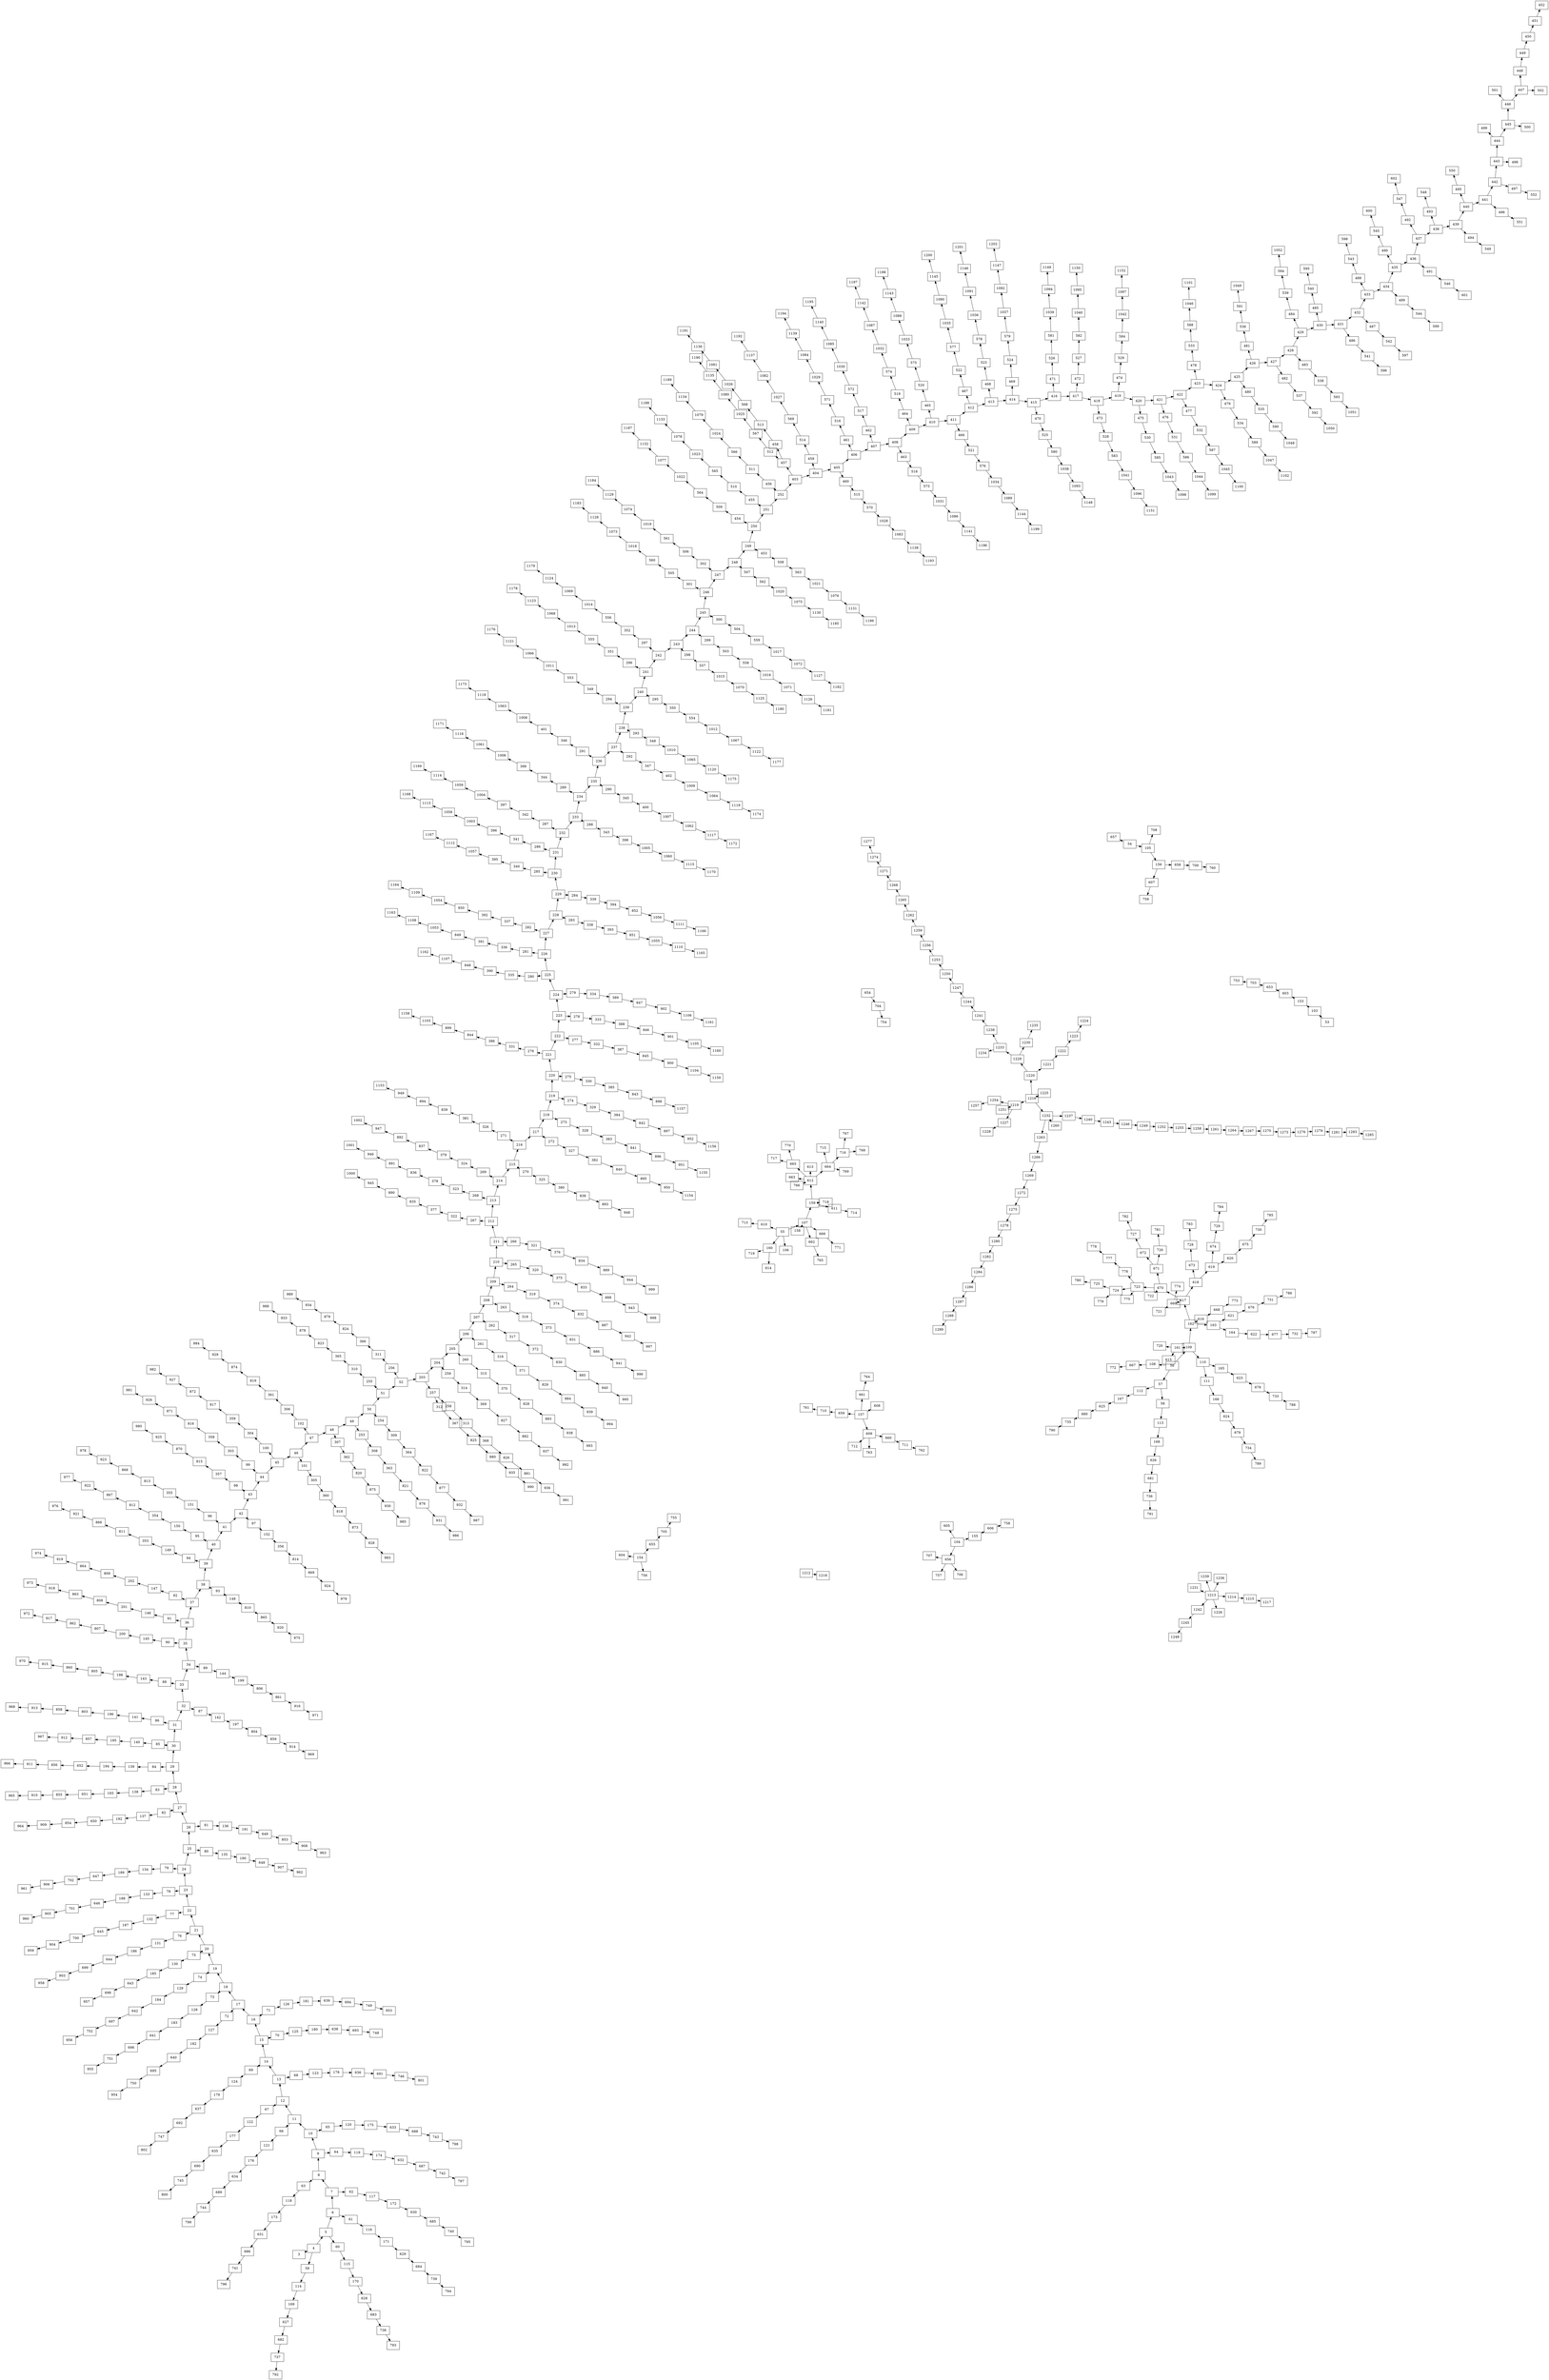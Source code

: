 digraph G {
    node [shape=box];
    graph [layout=neato];
"3" "56" "55" "157" "54" "104" "154" "654" "53" "1212" "1213" "1216""4""3" -> {"4"}
"57" "109" "108""56" -> {"57" "109" "108"}
"160" "107" "610" "106""55" -> { "160" "107" "610" "106"}
"661" "609" "659" "608""157" -> { "661" "609" "659" "608"}
"105" "657""54" -> { "105" "657"}
"155" "656" "605""104" -> { "155" "656" "605"}
"756" "655" "604""154" -> { "756" "655" "604"}
"704""654" -> { "704"}
"103""53" -> { "103"}
"1218""1212" -> {"1218"}
"1214" "1226" "1231" "1236" "1239" "1242""1213" -> { "1214" "1226" "1231" "1236" "1239" "1242"}
"1220" "1225" "1219" "1232""1216" -> {"1220" "1225" "1219" "1232"}
"5" "59""4" -> {"5" "59"}
"58" "112""57" -> {"58" "112"}
"110" "162" "161""109" -> {"110" "162" "161"}
"667""108" -> { "667"}
"719" "614""160" -> { "719" "614"}
"666" "159" "662" "158""107" -> { "666" "159" "662" "158"}
"713""610" -> { "713"}
"764""661" -> { "764"}
"712" "763" "660""609" -> { "712" "763" "660"}
"710""659" -> { "710"}
"156" "708""105" -> { "156" "708"}
"606""155" -> { "606"}
"707" "757" "706""656" -> { "707" "757" "706"}
"705""655" -> { "705"}
"754""704" -> { "754"}
"153""103" -> { "153"}
"1215""1214" -> { "1215"}
"1245""1242" -> {"1245"}
"1229" "1221""1220" -> {"1229" "1221"}
"1227" "1251" "1254""1219" -> {"1227" "1251" "1254"}
"1237" "1260" "1263""1232" -> {"1237" "1260" "1263"}
"6" "60""5" -> {"6" "60"}
"114""59" -> { "114"}
"113""58" -> { "113"}
"167""112" -> { "167"}
"111" "165""110" -> {"111" "165"}
"163" "617" "616""162" -> {"163" "617" "616"}
"720" "615""161" -> { "720" "615"}
"772""667" -> { "772"}
"771""666" -> { "771"}
"718" "612" "611""159" -> { "718" "612" "611"}
"765""662" -> { "765"}
"711""660" -> { "711"}
"761""710" -> { "761"}
"658" "607""156" -> { "658" "607"}
"758""606" -> { "758"}
"755""705" -> { "755"}
"603""153" -> { "603"}
"1217""1215" -> { "1217"}
"1248""1245" -> {"1248"}
"1233" "1230""1229" -> {"1233" "1230"}
"1222""1221" -> { "1222"}
"1228""1227" -> { "1228"}
"1257""1254" -> {"1257"}
"1240""1237" -> {"1240"}
"1266""1263" -> {"1266"}
"7" "61""6" -> {"7" "61"}
"115""60" -> { "115"}
"169""114" -> { "169"}
"168""113" -> { "168"}
"625""167" -> { "625"}
"166""111" -> { "166"}
"623""165" -> { "623"}
"164" "621""163" -> {"164" "621"}
"618" "670" "669""617" -> {"618" "670" "669"}
"668""616" -> { "668"}
"613" "665" "664" "766" "663""612" -> {"613" "665" "664" "766" "663"}
"714""611" -> { "714"}
"762""711" -> { "762"}
"709""658" -> { "709"}
"759""607" -> { "759"}
"653""603" -> { "653"}
"1238" "1234""1233" -> {"1238" "1234"}
"1235""1230" -> {"1235"}
"1223""1222" -> { "1223"}
"1243""1240" -> {"1243"}
"1269""1266" -> {"1269"}
"8" "62""7" -> {"8" "62"}
"116""61" -> { "116"}
"170""115" -> { "170"}
"627""169" -> { "627"}
"626""168" -> { "626"}
"680""625" -> { "680"}
"624""166" -> { "624"}
"678""623" -> { "678"}
"622""164" -> { "622"}
"676""621" -> { "676"}
"619" "673""618" -> {"619" "673"}
"671" "723" "722""670" -> {"671" "723" "722"}
"774" "721""669" -> { "774" "721"}
"773""668" -> { "773"}
"770" "717""665" -> { "770" "717"}
"769" "716" "715""664" -> { "769" "716" "715"}
"760""709" -> { "760"}
"703""653" -> { "703"}
"1241""1238" -> {"1241"}
"1224""1223" -> { "1224"}
"1246""1243" -> {"1246"}
"1272""1269" -> {"1272"}
"9" "63""8" -> {"9" "63"}
"117""62" -> { "117"}
"171""116" -> { "171"}
"628""170" -> { "628"}
"682""627" -> { "682"}
"681""626" -> { "681"}
"735""680" -> { "735"}
"679""624" -> { "679"}
"733""678" -> { "733"}
"677""622" -> { "677"}
"731""676" -> { "731"}
"620" "674""619" -> {"620" "674"}
"728""673" -> { "728"}
"672" "726""671" -> {"672" "726"}
"724" "776" "775""723" -> {"724" "776" "775"}
"768" "767""716" -> { "768" "767"}
"753""703" -> { "753"}
"1244""1241" -> {"1244"}
"1249""1246" -> {"1249"}
"1275""1272" -> {"1275"}
"10" "64""9" -> {"10" "64"}
"118""63" -> { "118"}
"172""117" -> { "172"}
"629""171" -> { "629"}
"683""628" -> { "683"}
"737""682" -> { "737"}
"736""681" -> { "736"}
"790""735" -> { "790"}
"734""679" -> { "734"}
"788""733" -> { "788"}
"732""677" -> { "732"}
"786""731" -> { "786"}
"675""620" -> { "675"}
"729""674" -> { "729"}
"783""728" -> { "783"}
"727""672" -> { "727"}
"781""726" -> { "781"}
"725" "779""724" -> {"725" "779"}
"777""776" -> {"777"}
"1247""1244" -> {"1247"}
"1252""1249" -> {"1252"}
"1278""1275" -> {"1278"}
"11" "65""10" -> {"11" "65"}
"119""64" -> { "119"}
"173""118" -> { "173"}
"630""172" -> { "630"}
"684""629" -> { "684"}
"738""683" -> { "738"}
"792""737" -> { "792"}
"791""736" -> { "791"}
"789""734" -> { "789"}
"787""732" -> { "787"}
"730""675" -> { "730"}
"784""729" -> { "784"}
"782""727" -> { "782"}
"780""725" -> { "780"}
"778""777" -> {"778"}
"1250""1247" -> {"1250"}
"1255""1252" -> {"1255"}
"1280""1278" -> {"1280"}
"12" "66""11" -> {"12" "66"}
"120""65" -> { "120"}
"174""119" -> { "174"}
"631""173" -> { "631"}
"685""630" -> { "685"}
"739""684" -> { "739"}
"793""738" -> { "793"}
"785""730" -> { "785"}
"1253""1250" -> {"1253"}
"1258""1255" -> {"1258"}
"1282""1280" -> {"1282"}
"13" "67""12" -> {"13" "67"}
"121""66" -> { "121"}
"175""120" -> { "175"}
"632""174" -> { "632"}
"686""631" -> { "686"}
"740""685" -> { "740"}
"794""739" -> { "794"}
"1256""1253" -> {"1256"}
"1261""1258" -> {"1261"}
"1284""1282" -> {"1284"}
"14" "68""13" -> {"14" "68"}
"122""67" -> { "122"}
"176""121" -> { "176"}
"633""175" -> { "633"}
"687""632" -> { "687"}
"741""686" -> { "741"}
"795""740" -> { "795"}
"1259""1256" -> {"1259"}
"1264""1261" -> {"1264"}
"1286""1284" -> {"1286"}
"15" "69""14" -> {"15" "69"}
"123""68" -> { "123"}
"177""122" -> { "177"}
"634""176" -> { "634"}
"688""633" -> { "688"}
"742""687" -> { "742"}
"796""741" -> { "796"}
"1262""1259" -> {"1262"}
"1267""1264" -> {"1267"}
"1287""1286" -> {"1287"}
"16" "70""15" -> {"16" "70"}
"124""69" -> { "124"}
"178""123" -> { "178"}
"635""177" -> { "635"}
"689""634" -> { "689"}
"743""688" -> { "743"}
"797""742" -> { "797"}
"1265""1262" -> {"1265"}
"1270""1267" -> {"1270"}
"1288""1287" -> {"1288"}
"17" "71""16" -> {"17" "71"}
"125""70" -> { "125"}
"179""124" -> { "179"}
"636""178" -> { "636"}
"690""635" -> { "690"}
"744""689" -> { "744"}
"798""743" -> { "798"}
"1268""1265" -> {"1268"}
"1273""1270" -> {"1273"}
"1289""1288" -> {"1289"}
"18" "72""17" -> {"18" "72"}
"126""71" -> { "126"}
"180""125" -> { "180"}
"637""179" -> { "637"}
"691""636" -> { "691"}
"745""690" -> { "745"}
"799""744" -> { "799"}
"1271""1268" -> {"1271"}
"1276""1273" -> {"1276"}
"19" "73""18" -> {"19" "73"}
"127""72" -> { "127"}
"181""126" -> { "181"}
"638""180" -> { "638"}
"692""637" -> { "692"}
"746""691" -> { "746"}
"800""745" -> { "800"}
"1274""1271" -> {"1274"}
"1279""1276" -> {"1279"}
"20" "74""19" -> {"20" "74"}
"128""73" -> { "128"}
"182""127" -> { "182"}
"639""181" -> { "639"}
"693""638" -> { "693"}
"747""692" -> { "747"}
"801""746" -> { "801"}
"1277""1274" -> {"1277"}
"1281""1279" -> {"1281"}
"21" "75""20" -> {"21" "75"}
"129""74" -> { "129"}
"183""128" -> { "183"}
"640""182" -> { "640"}
"694""639" -> { "694"}
"748""693" -> { "748"}
"802""747" -> { "802"}
"1283""1281" -> {"1283"}
"22" "76""21" -> {"22" "76"}
"130""75" -> { "130"}
"184""129" -> { "184"}
"641""183" -> { "641"}
"695""640" -> { "695"}
"749""694" -> { "749"}
"1285""1283" -> {"1285"}
"23" "77""22" -> {"23" "77"}
"131""76" -> { "131"}
"185""130" -> { "185"}
"642""184" -> { "642"}
"696""641" -> { "696"}
"750""695" -> { "750"}
"953""749" -> { "953"}
"24" "78""23" -> {"24" "78"}
"132""77" -> { "132"}
"186""131" -> { "186"}
"643""185" -> { "643"}
"697""642" -> { "697"}
"751""696" -> { "751"}
"954""750" -> { "954"}
"25" "79""24" -> {"25" "79"}
"133""78" -> { "133"}
"187""132" -> { "187"}
"644""186" -> { "644"}
"698""643" -> { "698"}
"752""697" -> { "752"}
"955""751" -> { "955"}
"26" "80""25" -> {"26" "80"}
"134""79" -> { "134"}
"188""133" -> { "188"}
"645""187" -> { "645"}
"699""644" -> { "699"}
"957""698" -> { "957"}
"956""752" -> { "956"}
"27" "81""26" -> {"27" "81"}
"135""80" -> { "135"}
"189""134" -> { "189"}
"646""188" -> { "646"}
"700""645" -> { "700"}
"903""699" -> { "903"}
"28" "82""27" -> {"28" "82"}
"136""81" -> { "136"}
"190""135" -> { "190"}
"647""189" -> { "647"}
"701""646" -> { "701"}
"904""700" -> { "904"}
"958""903" -> { "958"}
"29" "83""28" -> {"29" "83"}
"137""82" -> { "137"}
"191""136" -> { "191"}
"648""190" -> { "648"}
"702""647" -> { "702"}
"905""701" -> { "905"}
"959""904" -> { "959"}
"30" "84""29" -> {"30" "84"}
"138""83" -> { "138"}
"192""137" -> { "192"}
"649""191" -> { "649"}
"907""648" -> { "907"}
"906""702" -> { "906"}
"960""905" -> { "960"}
"31" "85""30" -> {"31" "85"}
"139""84" -> { "139"}
"193""138" -> { "193"}
"650""192" -> { "650"}
"853""649" -> { "853"}
"962""907" -> { "962"}
"961""906" -> { "961"}
"32" "86""31" -> {"32" "86"}
"140""85" -> { "140"}
"194""139" -> { "194"}
"651""193" -> { "651"}
"854""650" -> { "854"}
"908""853" -> { "908"}
"33" "87""32" -> {"33" "87"}
"141""86" -> { "141"}
"195""140" -> { "195"}
"652""194" -> { "652"}
"855""651" -> { "855"}
"909""854" -> { "909"}
"963""908" -> { "963"}
"34" "88""33" -> {"34" "88"}
"142""87" -> { "142"}
"196""141" -> { "196"}
"857""195" -> { "857"}
"856""652" -> { "856"}
"910""855" -> { "910"}
"964""909" -> { "964"}
"35" "89""34" -> {"35" "89"}
"143""88" -> { "143"}
"197""142" -> { "197"}
"803""196" -> { "803"}
"912""857" -> { "912"}
"911""856" -> { "911"}
"965""910" -> { "965"}
"36" "90""35" -> {"36" "90"}
"144""89" -> { "144"}
"198""143" -> { "198"}
"804""197" -> { "804"}
"858""803" -> { "858"}
"967""912" -> { "967"}
"966""911" -> { "966"}
"37" "91""36" -> {"37" "91"}
"145""90" -> { "145"}
"199""144" -> { "199"}
"805""198" -> { "805"}
"859""804" -> { "859"}
"913""858" -> { "913"}
"38" "92""37" -> {"38" "92"}
"146""91" -> { "146"}
"200""145" -> { "200"}
"806""199" -> { "806"}
"860""805" -> { "860"}
"914""859" -> { "914"}
"968""913" -> { "968"}
"39" "93""38" -> {"39" "93"}
"147""92" -> { "147"}
"201""146" -> { "201"}
"807""200" -> { "807"}
"861""806" -> { "861"}
"915""860" -> { "915"}
"969""914" -> { "969"}
"40" "94""39" -> {"40" "94"}
"148""93" -> { "148"}
"202""147" -> { "202"}
"808""201" -> { "808"}
"862""807" -> { "862"}
"916""861" -> { "916"}
"970""915" -> { "970"}
"41" "95""40" -> {"41" "95"}
"149""94" -> { "149"}
"810""148" -> { "810"}
"809""202" -> { "809"}
"863""808" -> { "863"}
"917""862" -> { "917"}
"971""916" -> { "971"}
"42" "96""41" -> {"42" "96"}
"150""95" -> { "150"}
"353""149" -> { "353"}
"865""810" -> { "865"}
"864""809" -> { "864"}
"918""863" -> { "918"}
"972""917" -> { "972"}
"43" "97""42" -> {"43" "97"}
"151""96" -> { "151"}
"354""150" -> { "354"}
"811""353" -> { "811"}
"920""865" -> { "920"}
"919""864" -> { "919"}
"973""918" -> { "973"}
"44" "98""43" -> {"44" "98"}
"152""97" -> { "152"}
"355""151" -> { "355"}
"812""354" -> { "812"}
"866""811" -> { "866"}
"975""920" -> { "975"}
"974""919" -> { "974"}
"45" "99""44" -> {"45" "99"}
"357""98" -> { "357"}
"356""152" -> { "356"}
"813""355" -> { "813"}
"867""812" -> { "867"}
"921""866" -> { "921"}
"46" "100""45" -> {"46" "100"}
"303""99" -> { "303"}
"815""357" -> { "815"}
"814""356" -> { "814"}
"868""813" -> { "868"}
"922""867" -> { "922"}
"976""921" -> { "976"}
"47" "101""46" -> {"47" "101"}
"304""100" -> { "304"}
"358""303" -> { "358"}
"870""815" -> { "870"}
"869""814" -> { "869"}
"923""868" -> { "923"}
"977""922" -> { "977"}
"48" "102""47" -> {"48" "102"}
"305""101" -> { "305"}
"359""304" -> { "359"}
"816""358" -> { "816"}
"925""870" -> { "925"}
"924""869" -> { "924"}
"978""923" -> { "978"}
"49" "307""48" -> {"49" "307"}
"306""102" -> { "306"}
"360""305" -> { "360"}
"817""359" -> { "817"}
"871""816" -> { "871"}
"980""925" -> { "980"}
"979""924" -> { "979"}
"50" "253""49" -> {"50" "253"}
"362""307" -> { "362"}
"361""306" -> { "361"}
"818""360" -> { "818"}
"872""817" -> { "872"}
"926""871" -> { "926"}
"51" "254""50" -> {"51" "254"}
"308""253" -> { "308"}
"820""362" -> { "820"}
"819""361" -> { "819"}
"873""818" -> { "873"}
"927""872" -> { "927"}
"981""926" -> { "981"}
"52" "255""51" -> {"52" "255"}
"309""254" -> { "309"}
"363""308" -> { "363"}
"875""820" -> { "875"}
"874""819" -> { "874"}
"928""873" -> { "928"}
"982""927" -> { "982"}
"203" "256""52" -> {"203" "256"}
"310""255" -> { "310"}
"364""309" -> { "364"}
"821""363" -> { "821"}
"930""875" -> { "930"}
"929""874" -> { "929"}
"983""928" -> { "983"}
"204" "257""203" -> {"204" "257"}
"311""256" -> { "311"}
"365""310" -> { "365"}
"822""364" -> { "822"}
"876""821" -> { "876"}
"985""930" -> { "985"}
"984""929" -> { "984"}
"205" "259""204" -> {"205" "259"}
"258" "312""257" -> {"258" "312"}
"366""311" -> { "366"}
"823""365" -> { "823"}
"877""822" -> { "877"}
"931""876" -> { "931"}
"206" "260""205" -> {"206" "260"}
"314""259" -> { "314"}
"313""258" -> { "313"}
"367""312" -> { "367"}
"824""366" -> { "824"}
"878""823" -> { "878"}
"932""877" -> { "932"}
"986""931" -> { "986"}
"207" "261""206" -> {"207" "261"}
"315""260" -> { "315"}
"369""314" -> { "369"}
"368""313" -> { "368"}
"825""367" -> { "825"}
"879""824" -> { "879"}
"933""878" -> { "933"}
"987""932" -> { "987"}
"208" "262""207" -> {"208" "262"}
"316""261" -> { "316"}
"370""315" -> { "370"}
"827""369" -> { "827"}
"826""368" -> { "826"}
"880""825" -> { "880"}
"934""879" -> { "934"}
"988""933" -> { "988"}
"209" "263""208" -> {"209" "263"}
"317""262" -> { "317"}
"371""316" -> { "371"}
"828""370" -> { "828"}
"882""827" -> { "882"}
"881""826" -> { "881"}
"935""880" -> { "935"}
"989""934" -> { "989"}
"210" "264""209" -> {"210" "264"}
"318""263" -> { "318"}
"372""317" -> { "372"}
"829""371" -> { "829"}
"883""828" -> { "883"}
"937""882" -> { "937"}
"936""881" -> { "936"}
"990""935" -> { "990"}
"211" "265""210" -> {"211" "265"}
"319""264" -> { "319"}
"373""318" -> { "373"}
"830""372" -> { "830"}
"884""829" -> { "884"}
"938""883" -> { "938"}
"992""937" -> { "992"}
"991""936" -> { "991"}
"212" "266""211" -> {"212" "266"}
"320""265" -> { "320"}
"374""319" -> { "374"}
"831""373" -> { "831"}
"885""830" -> { "885"}
"939""884" -> { "939"}
"993""938" -> { "993"}
"213" "267""212" -> {"213" "267"}
"321""266" -> { "321"}
"375""320" -> { "375"}
"832""374" -> { "832"}
"886""831" -> { "886"}
"940""885" -> { "940"}
"994""939" -> { "994"}
"214" "268""213" -> {"214" "268"}
"322""267" -> { "322"}
"376""321" -> { "376"}
"833""375" -> { "833"}
"887""832" -> { "887"}
"941""886" -> { "941"}
"995""940" -> { "995"}
"215" "269""214" -> {"215" "269"}
"323""268" -> { "323"}
"377""322" -> { "377"}
"834""376" -> { "834"}
"888""833" -> { "888"}
"942""887" -> { "942"}
"996""941" -> { "996"}
"216" "270""215" -> {"216" "270"}
"324""269" -> { "324"}
"378""323" -> { "378"}
"835""377" -> { "835"}
"889""834" -> { "889"}
"943""888" -> { "943"}
"997""942" -> { "997"}
"217" "271""216" -> {"217" "271"}
"325""270" -> { "325"}
"379""324" -> { "379"}
"836""378" -> { "836"}
"890""835" -> { "890"}
"944""889" -> { "944"}
"998""943" -> { "998"}
"218" "272""217" -> {"218" "272"}
"326""271" -> { "326"}
"380""325" -> { "380"}
"837""379" -> { "837"}
"891""836" -> { "891"}
"945""890" -> { "945"}
"999""944" -> { "999"}
"219" "273""218" -> {"219" "273"}
"327""272" -> { "327"}
"381""326" -> { "381"}
"838""380" -> { "838"}
"892""837" -> { "892"}
"946""891" -> { "946"}
"1000""945" -> { "1000"}
"220" "274""219" -> {"220" "274"}
"328""273" -> { "328"}
"382""327" -> { "382"}
"839""381" -> { "839"}
"893""838" -> { "893"}
"947""892" -> { "947"}
"1001""946" -> { "1001"}
"221" "275""220" -> {"221" "275"}
"329""274" -> { "329"}
"383""328" -> { "383"}
"840""382" -> { "840"}
"894""839" -> { "894"}
"948""893" -> { "948"}
"1002""947" -> { "1002"}
"222" "276""221" -> {"222" "276"}
"330""275" -> { "330"}
"384""329" -> { "384"}
"841""383" -> { "841"}
"895""840" -> { "895"}
"949""894" -> { "949"}
"223" "277""222" -> {"223" "277"}
"331""276" -> { "331"}
"385""330" -> { "385"}
"842""384" -> { "842"}
"896""841" -> { "896"}
"950""895" -> { "950"}
"1153""949" -> { "1153"}
"224" "278""223" -> {"224" "278"}
"332""277" -> { "332"}
"386""331" -> { "386"}
"843""385" -> { "843"}
"897""842" -> { "897"}
"951""896" -> { "951"}
"1154""950" -> { "1154"}
"225" "279""224" -> {"225" "279"}
"333""278" -> { "333"}
"387""332" -> { "387"}
"844""386" -> { "844"}
"898""843" -> { "898"}
"952""897" -> { "952"}
"1155""951" -> { "1155"}
"226" "280""225" -> {"226" "280"}
"334""279" -> { "334"}
"388""333" -> { "388"}
"845""387" -> { "845"}
"899""844" -> { "899"}
"1157""898" -> { "1157"}
"1156""952" -> { "1156"}
"227" "281""226" -> {"227" "281"}
"335""280" -> { "335"}
"389""334" -> { "389"}
"846""388" -> { "846"}
"900""845" -> { "900"}
"1103""899" -> { "1103"}
"228" "282""227" -> {"228" "282"}
"336""281" -> { "336"}
"390""335" -> { "390"}
"847""389" -> { "847"}
"901""846" -> { "901"}
"1104""900" -> { "1104"}
"1158""1103" -> { "1158"}
"229" "283""228" -> {"229" "283"}
"337""282" -> { "337"}
"391""336" -> { "391"}
"848""390" -> { "848"}
"902""847" -> { "902"}
"1105""901" -> { "1105"}
"1159""1104" -> { "1159"}
"230" "284""229" -> {"230" "284"}
"338""283" -> { "338"}
"392""337" -> { "392"}
"849""391" -> { "849"}
"1107""848" -> { "1107"}
"1106""902" -> { "1106"}
"1160""1105" -> { "1160"}
"231" "285""230" -> {"231" "285"}
"339""284" -> { "339"}
"393""338" -> { "393"}
"850""392" -> { "850"}
"1053""849" -> { "1053"}
"1162""1107" -> { "1162"}
"1161""1106" -> { "1161"}
"232" "286""231" -> {"232" "286"}
"340""285" -> { "340"}
"394""339" -> { "394"}
"851""393" -> { "851"}
"1054""850" -> { "1054"}
"1108""1053" -> { "1108"}
"233" "287""232" -> {"233" "287"}
"341""286" -> { "341"}
"395""340" -> { "395"}
"852""394" -> { "852"}
"1055""851" -> { "1055"}
"1109""1054" -> { "1109"}
"1163""1108" -> { "1163"}
"234" "288""233" -> {"234" "288"}
"342""287" -> { "342"}
"396""341" -> { "396"}
"1057""395" -> { "1057"}
"1056""852" -> { "1056"}
"1110""1055" -> { "1110"}
"1164""1109" -> { "1164"}
"235" "289""234" -> {"235" "289"}
"343""288" -> { "343"}
"397""342" -> { "397"}
"1003""396" -> { "1003"}
"1112""1057" -> { "1112"}
"1111""1056" -> { "1111"}
"1165""1110" -> { "1165"}
"236" "290""235" -> {"236" "290"}
"344""289" -> { "344"}
"398""343" -> { "398"}
"1004""397" -> { "1004"}
"1058""1003" -> { "1058"}
"1167""1112" -> { "1167"}
"1166""1111" -> { "1166"}
"237" "291""236" -> {"237" "291"}
"345""290" -> { "345"}
"399""344" -> { "399"}
"1005""398" -> { "1005"}
"1059""1004" -> { "1059"}
"1113""1058" -> { "1113"}
"238" "292""237" -> {"238" "292"}
"346""291" -> { "346"}
"400""345" -> { "400"}
"1006""399" -> { "1006"}
"1060""1005" -> { "1060"}
"1114""1059" -> { "1114"}
"1168""1113" -> { "1168"}
"239" "293""238" -> {"239" "293"}
"347""292" -> { "347"}
"401""346" -> { "401"}
"1007""400" -> { "1007"}
"1061""1006" -> { "1061"}
"1115""1060" -> { "1115"}
"1169""1114" -> { "1169"}
"240" "294""239" -> {"240" "294"}
"348""293" -> { "348"}
"402""347" -> { "402"}
"1008""401" -> { "1008"}
"1062""1007" -> { "1062"}
"1116""1061" -> { "1116"}
"1170""1115" -> { "1170"}
"241" "295""240" -> {"241" "295"}
"349""294" -> { "349"}
"1010""348" -> { "1010"}
"1009""402" -> { "1009"}
"1063""1008" -> { "1063"}
"1117""1062" -> { "1117"}
"1171""1116" -> { "1171"}
"242" "296""241" -> {"242" "296"}
"350""295" -> { "350"}
"553""349" -> { "553"}
"1065""1010" -> { "1065"}
"1064""1009" -> { "1064"}
"1118""1063" -> { "1118"}
"1172""1117" -> { "1172"}
"243" "297""242" -> {"243" "297"}
"351""296" -> { "351"}
"554""350" -> { "554"}
"1011""553" -> { "1011"}
"1120""1065" -> { "1120"}
"1119""1064" -> { "1119"}
"1173""1118" -> { "1173"}
"244" "298""243" -> {"244" "298"}
"352""297" -> { "352"}
"555""351" -> { "555"}
"1012""554" -> { "1012"}
"1066""1011" -> { "1066"}
"1175""1120" -> { "1175"}
"1174""1119" -> { "1174"}
"245" "299""244" -> {"245" "299"}
"557""298" -> { "557"}
"556""352" -> { "556"}
"1013""555" -> { "1013"}
"1067""1012" -> { "1067"}
"1121""1066" -> { "1121"}
"246" "300""245" -> {"246" "300"}
"503""299" -> { "503"}
"1015""557" -> { "1015"}
"1014""556" -> { "1014"}
"1068""1013" -> { "1068"}
"1122""1067" -> { "1122"}
"1176""1121" -> { "1176"}
"247" "301""246" -> {"247" "301"}
"504""300" -> { "504"}
"558""503" -> { "558"}
"1070""1015" -> { "1070"}
"1069""1014" -> { "1069"}
"1123""1068" -> { "1123"}
"1177""1122" -> { "1177"}
"248" "302""247" -> {"248" "302"}
"505""301" -> { "505"}
"559""504" -> { "559"}
"1016""558" -> { "1016"}
"1125""1070" -> { "1125"}
"1124""1069" -> { "1124"}
"1178""1123" -> { "1178"}
"249" "507""248" -> {"249" "507"}
"506""302" -> { "506"}
"560""505" -> { "560"}
"1017""559" -> { "1017"}
"1071""1016" -> { "1071"}
"1180""1125" -> { "1180"}
"1179""1124" -> { "1179"}
"250" "453""249" -> {"250" "453"}
"562""507" -> { "562"}
"561""506" -> { "561"}
"1018""560" -> { "1018"}
"1072""1017" -> { "1072"}
"1126""1071" -> { "1126"}
"251" "454""250" -> {"251" "454"}
"508""453" -> { "508"}
"1020""562" -> { "1020"}
"1019""561" -> { "1019"}
"1073""1018" -> { "1073"}
"1127""1072" -> { "1127"}
"1181""1126" -> { "1181"}
"252" "455""251" -> {"252" "455"}
"509""454" -> { "509"}
"563""508" -> { "563"}
"1075""1020" -> { "1075"}
"1074""1019" -> { "1074"}
"1128""1073" -> { "1128"}
"1182""1127" -> { "1182"}
"403" "456""252" -> {"403" "456"}
"510""455" -> { "510"}
"564""509" -> { "564"}
"1021""563" -> { "1021"}
"1130""1075" -> { "1130"}
"1129""1074" -> { "1129"}
"1183""1128" -> { "1183"}
"404" "457""403" -> {"404" "457"}
"511""456" -> { "511"}
"565""510" -> { "565"}
"1022""564" -> { "1022"}
"1076""1021" -> { "1076"}
"1185""1130" -> { "1185"}
"1184""1129" -> { "1184"}
"405" "459""404" -> {"405" "459"}
"458" "512""457" -> {"458" "512"}
"566""511" -> { "566"}
"1023""565" -> { "1023"}
"1077""1022" -> { "1077"}
"1131""1076" -> { "1131"}
"406" "460""405" -> {"406" "460"}
"514""459" -> { "514"}
"513""458" -> { "513"}
"567""512" -> { "567"}
"1024""566" -> { "1024"}
"1078""1023" -> { "1078"}
"1132""1077" -> { "1132"}
"1186""1131" -> { "1186"}
"407" "461""406" -> {"407" "461"}
"515""460" -> { "515"}
"569""514" -> { "569"}
"568""513" -> { "568"}
"1025""567" -> { "1025"}
"1079""1024" -> { "1079"}
"1133""1078" -> { "1133"}
"1187""1132" -> { "1187"}
"408" "462""407" -> {"408" "462"}
"516""461" -> { "516"}
"570""515" -> { "570"}
"1027""569" -> { "1027"}
"1026""568" -> { "1026"}
"1080""1025" -> { "1080"}
"1134""1079" -> { "1134"}
"1188""1133" -> { "1188"}
"409" "463""408" -> {"409" "463"}
"517""462" -> { "517"}
"571""516" -> { "571"}
"1028""570" -> { "1028"}
"1082""1027" -> { "1082"}
"1081""1026" -> { "1081"}
"1135""1080" -> { "1135"}
"1189""1134" -> { "1189"}
"410" "464""409" -> {"410" "464"}
"518""463" -> { "518"}
"572""517" -> { "572"}
"1029""571" -> { "1029"}
"1083""1028" -> { "1083"}
"1137""1082" -> { "1137"}
"1136""1081" -> { "1136"}
"1190""1135" -> { "1190"}
"411" "465""410" -> {"411" "465"}
"519""464" -> { "519"}
"573""518" -> { "573"}
"1030""572" -> { "1030"}
"1084""1029" -> { "1084"}
"1138""1083" -> { "1138"}
"1192""1137" -> { "1192"}
"1191""1136" -> { "1191"}
"412" "466""411" -> {"412" "466"}
"520""465" -> { "520"}
"574""519" -> { "574"}
"1031""573" -> { "1031"}
"1085""1030" -> { "1085"}
"1139""1084" -> { "1139"}
"1193""1138" -> { "1193"}
"413" "467""412" -> {"413" "467"}
"521""466" -> { "521"}
"575""520" -> { "575"}
"1032""574" -> { "1032"}
"1086""1031" -> { "1086"}
"1140""1085" -> { "1140"}
"1194""1139" -> { "1194"}
"414" "468""413" -> {"414" "468"}
"522""467" -> { "522"}
"576""521" -> { "576"}
"1033""575" -> { "1033"}
"1087""1032" -> { "1087"}
"1141""1086" -> { "1141"}
"1195""1140" -> { "1195"}
"415" "469""414" -> {"415" "469"}
"523""468" -> { "523"}
"577""522" -> { "577"}
"1034""576" -> { "1034"}
"1088""1033" -> { "1088"}
"1142""1087" -> { "1142"}
"1196""1141" -> { "1196"}
"416" "470""415" -> {"416" "470"}
"524""469" -> { "524"}
"578""523" -> { "578"}
"1035""577" -> { "1035"}
"1089""1034" -> { "1089"}
"1143""1088" -> { "1143"}
"1197""1142" -> { "1197"}
"417" "471""416" -> {"417" "471"}
"525""470" -> { "525"}
"579""524" -> { "579"}
"1036""578" -> { "1036"}
"1090""1035" -> { "1090"}
"1144""1089" -> { "1144"}
"1198""1143" -> { "1198"}
"418" "472""417" -> {"418" "472"}
"526""471" -> { "526"}
"580""525" -> { "580"}
"1037""579" -> { "1037"}
"1091""1036" -> { "1091"}
"1145""1090" -> { "1145"}
"1199""1144" -> { "1199"}
"419" "473""418" -> {"419" "473"}
"527""472" -> { "527"}
"581""526" -> { "581"}
"1038""580" -> { "1038"}
"1092""1037" -> { "1092"}
"1146""1091" -> { "1146"}
"1200""1145" -> { "1200"}
"420" "474""419" -> {"420" "474"}
"528""473" -> { "528"}
"582""527" -> { "582"}
"1039""581" -> { "1039"}
"1093""1038" -> { "1093"}
"1147""1092" -> { "1147"}
"1201""1146" -> { "1201"}
"421" "475""420" -> {"421" "475"}
"529""474" -> { "529"}
"583""528" -> { "583"}
"1040""582" -> { "1040"}
"1094""1039" -> { "1094"}
"1148""1093" -> { "1148"}
"1202""1147" -> { "1202"}
"422" "476""421" -> {"422" "476"}
"530""475" -> { "530"}
"584""529" -> { "584"}
"1041""583" -> { "1041"}
"1095""1040" -> { "1095"}
"1149""1094" -> { "1149"}
"423" "477""422" -> {"423" "477"}
"531""476" -> { "531"}
"585""530" -> { "585"}
"1042""584" -> { "1042"}
"1096""1041" -> { "1096"}
"1150""1095" -> { "1150"}
"424" "478""423" -> {"424" "478"}
"532""477" -> { "532"}
"586""531" -> { "586"}
"1043""585" -> { "1043"}
"1097""1042" -> { "1097"}
"1151""1096" -> { "1151"}
"425" "479""424" -> {"425" "479"}
"533""478" -> { "533"}
"587""532" -> { "587"}
"1044""586" -> { "1044"}
"1098""1043" -> { "1098"}
"1152""1097" -> { "1152"}
"426" "480""425" -> {"426" "480"}
"534""479" -> { "534"}
"588""533" -> { "588"}
"1045""587" -> { "1045"}
"1099""1044" -> { "1099"}
"427" "481""426" -> {"427" "481"}
"535""480" -> { "535"}
"589""534" -> { "589"}
"1046""588" -> { "1046"}
"1100""1045" -> { "1100"}
"428" "482""427" -> {"428" "482"}
"536""481" -> { "536"}
"590""535" -> { "590"}
"1047""589" -> { "1047"}
"1101""1046" -> { "1101"}
"429" "483""428" -> {"429" "483"}
"537""482" -> { "537"}
"591""536" -> { "591"}
"1048""590" -> { "1048"}
"1102""1047" -> { "1102"}
"430" "484""429" -> {"430" "484"}
"538""483" -> { "538"}
"592""537" -> { "592"}
"1049""591" -> { "1049"}
"431" "485""430" -> {"431" "485"}
"539""484" -> { "539"}
"593""538" -> { "593"}
"1050""592" -> { "1050"}
"432" "486""431" -> {"432" "486"}
"540""485" -> { "540"}
"594""539" -> { "594"}
"1051""593" -> { "1051"}
"433" "487""432" -> {"433" "487"}
"541""486" -> { "541"}
"595""540" -> { "595"}
"1052""594" -> { "1052"}
"434" "488""433" -> {"434" "488"}
"542""487" -> { "542"}
"596""541" -> { "596"}
"435" "489""434" -> {"435" "489"}
"543""488" -> { "543"}
"597""542" -> { "597"}
"436" "490""435" -> {"436" "490"}
"544""489" -> { "544"}
"598""543" -> { "598"}
"437" "491""436" -> {"437" "491"}
"545""490" -> { "545"}
"599""544" -> { "599"}
"438" "492""437" -> {"438" "492"}
"546""491" -> { "546"}
"600""545" -> { "600"}
"439" "493""438" -> {"439" "493"}
"547""492" -> { "547"}
"601""546" -> { "601"}
"440" "494""439" -> {"440" "494"}
"548""493" -> { "548"}
"602""547" -> { "602"}
"441" "495""440" -> {"441" "495"}
"549""494" -> { "549"}
"442" "496""441" -> {"442" "496"}
"550""495" -> { "550"}
"443" "497""442" -> {"443" "497"}
"551""496" -> { "551"}
"444" "498""443" -> {"444" "498"}
"552""497" -> { "552"}
"445" "499""444" -> {"445" "499"}
"446" "500""445" -> {"446" "500"}
"447" "501""446" -> {"447" "501"}
"448" "502""447" -> {"448" "502"}
"449""448" -> {"449"}
"450""449" -> {"450"}
"451""450" -> {"451"}
"452""451" -> {"452"}
}
